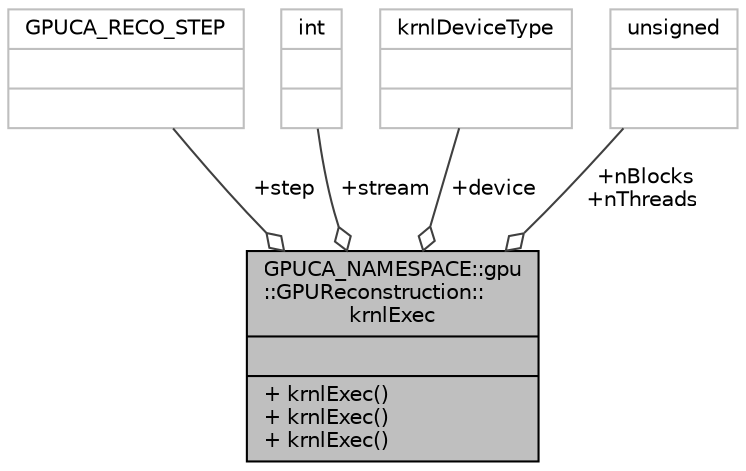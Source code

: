 digraph "GPUCA_NAMESPACE::gpu::GPUReconstruction::krnlExec"
{
 // INTERACTIVE_SVG=YES
  bgcolor="transparent";
  edge [fontname="Helvetica",fontsize="10",labelfontname="Helvetica",labelfontsize="10"];
  node [fontname="Helvetica",fontsize="10",shape=record];
  Node1 [label="{GPUCA_NAMESPACE::gpu\l::GPUReconstruction::\lkrnlExec\n||+ krnlExec()\l+ krnlExec()\l+ krnlExec()\l}",height=0.2,width=0.4,color="black", fillcolor="grey75", style="filled", fontcolor="black"];
  Node2 -> Node1 [color="grey25",fontsize="10",style="solid",label=" +step" ,arrowhead="odiamond",fontname="Helvetica"];
  Node2 [label="{GPUCA_RECO_STEP\n||}",height=0.2,width=0.4,color="grey75"];
  Node3 -> Node1 [color="grey25",fontsize="10",style="solid",label=" +stream" ,arrowhead="odiamond",fontname="Helvetica"];
  Node3 [label="{int\n||}",height=0.2,width=0.4,color="grey75"];
  Node4 -> Node1 [color="grey25",fontsize="10",style="solid",label=" +device" ,arrowhead="odiamond",fontname="Helvetica"];
  Node4 [label="{krnlDeviceType\n||}",height=0.2,width=0.4,color="grey75"];
  Node5 -> Node1 [color="grey25",fontsize="10",style="solid",label=" +nBlocks\n+nThreads" ,arrowhead="odiamond",fontname="Helvetica"];
  Node5 [label="{unsigned\n||}",height=0.2,width=0.4,color="grey75"];
}
